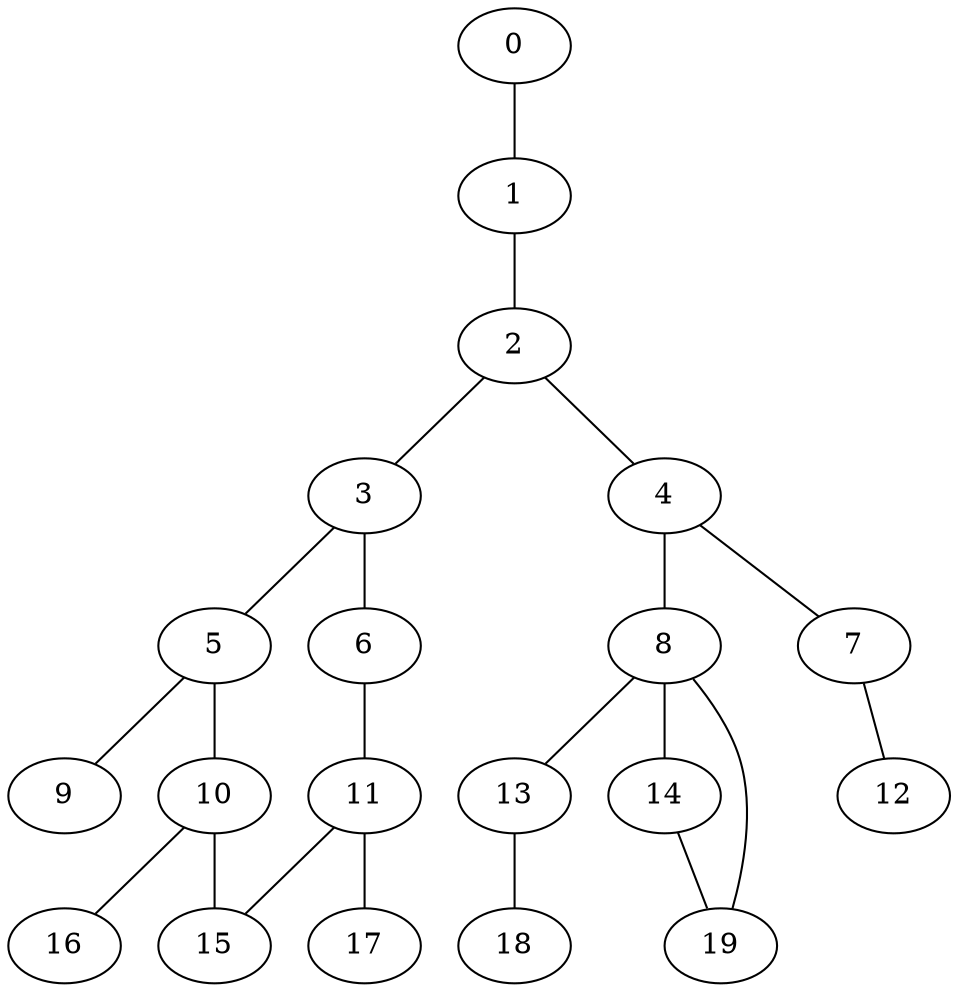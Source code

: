 
graph graphname {
    0 -- 1
1 -- 2
2 -- 3
2 -- 4
3 -- 5
3 -- 6
4 -- 8
4 -- 7
5 -- 9
5 -- 10
6 -- 11
7 -- 12
8 -- 13
8 -- 14
8 -- 19
10 -- 16
10 -- 15
11 -- 17
11 -- 15
13 -- 18
14 -- 19

}
